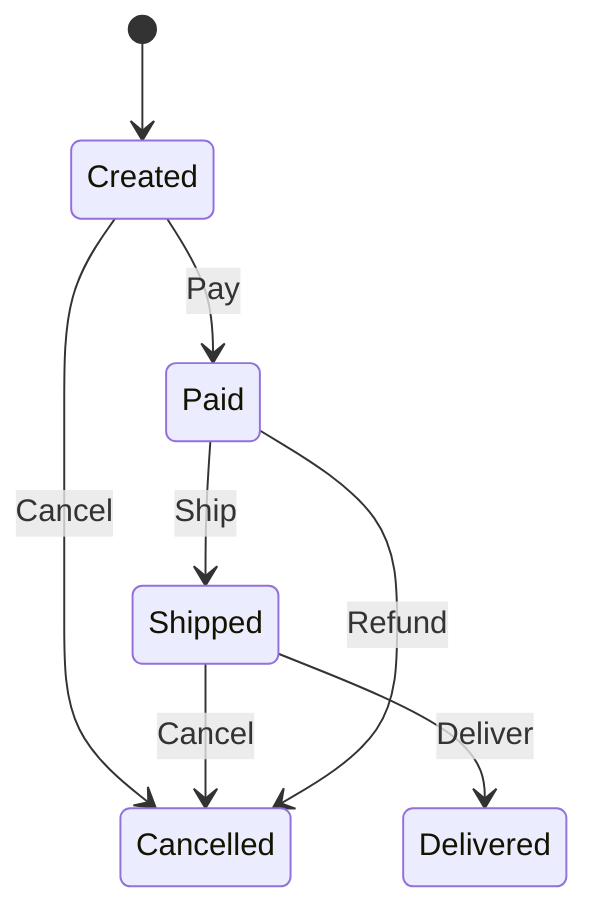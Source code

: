 stateDiagram-v2
    [*] --> Created
    Created --> Cancelled : Cancel
    Shipped --> Delivered : Deliver
    Paid --> Shipped : Ship
    Shipped --> Cancelled : Cancel
    Paid --> Cancelled : Refund
    Created --> Paid : Pay